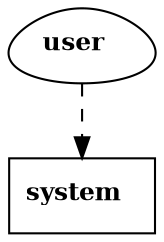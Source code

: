 digraph g {
  compound=true
  node[fontsize=12]
  edge[fontsize=12]

  g0 [shape="box" label=<
<b>system</b>
  >]
  g1 [shape="egg" label=<
<b>user</b>
  >]

  g1 -> g0 [style="dashed"]
}
